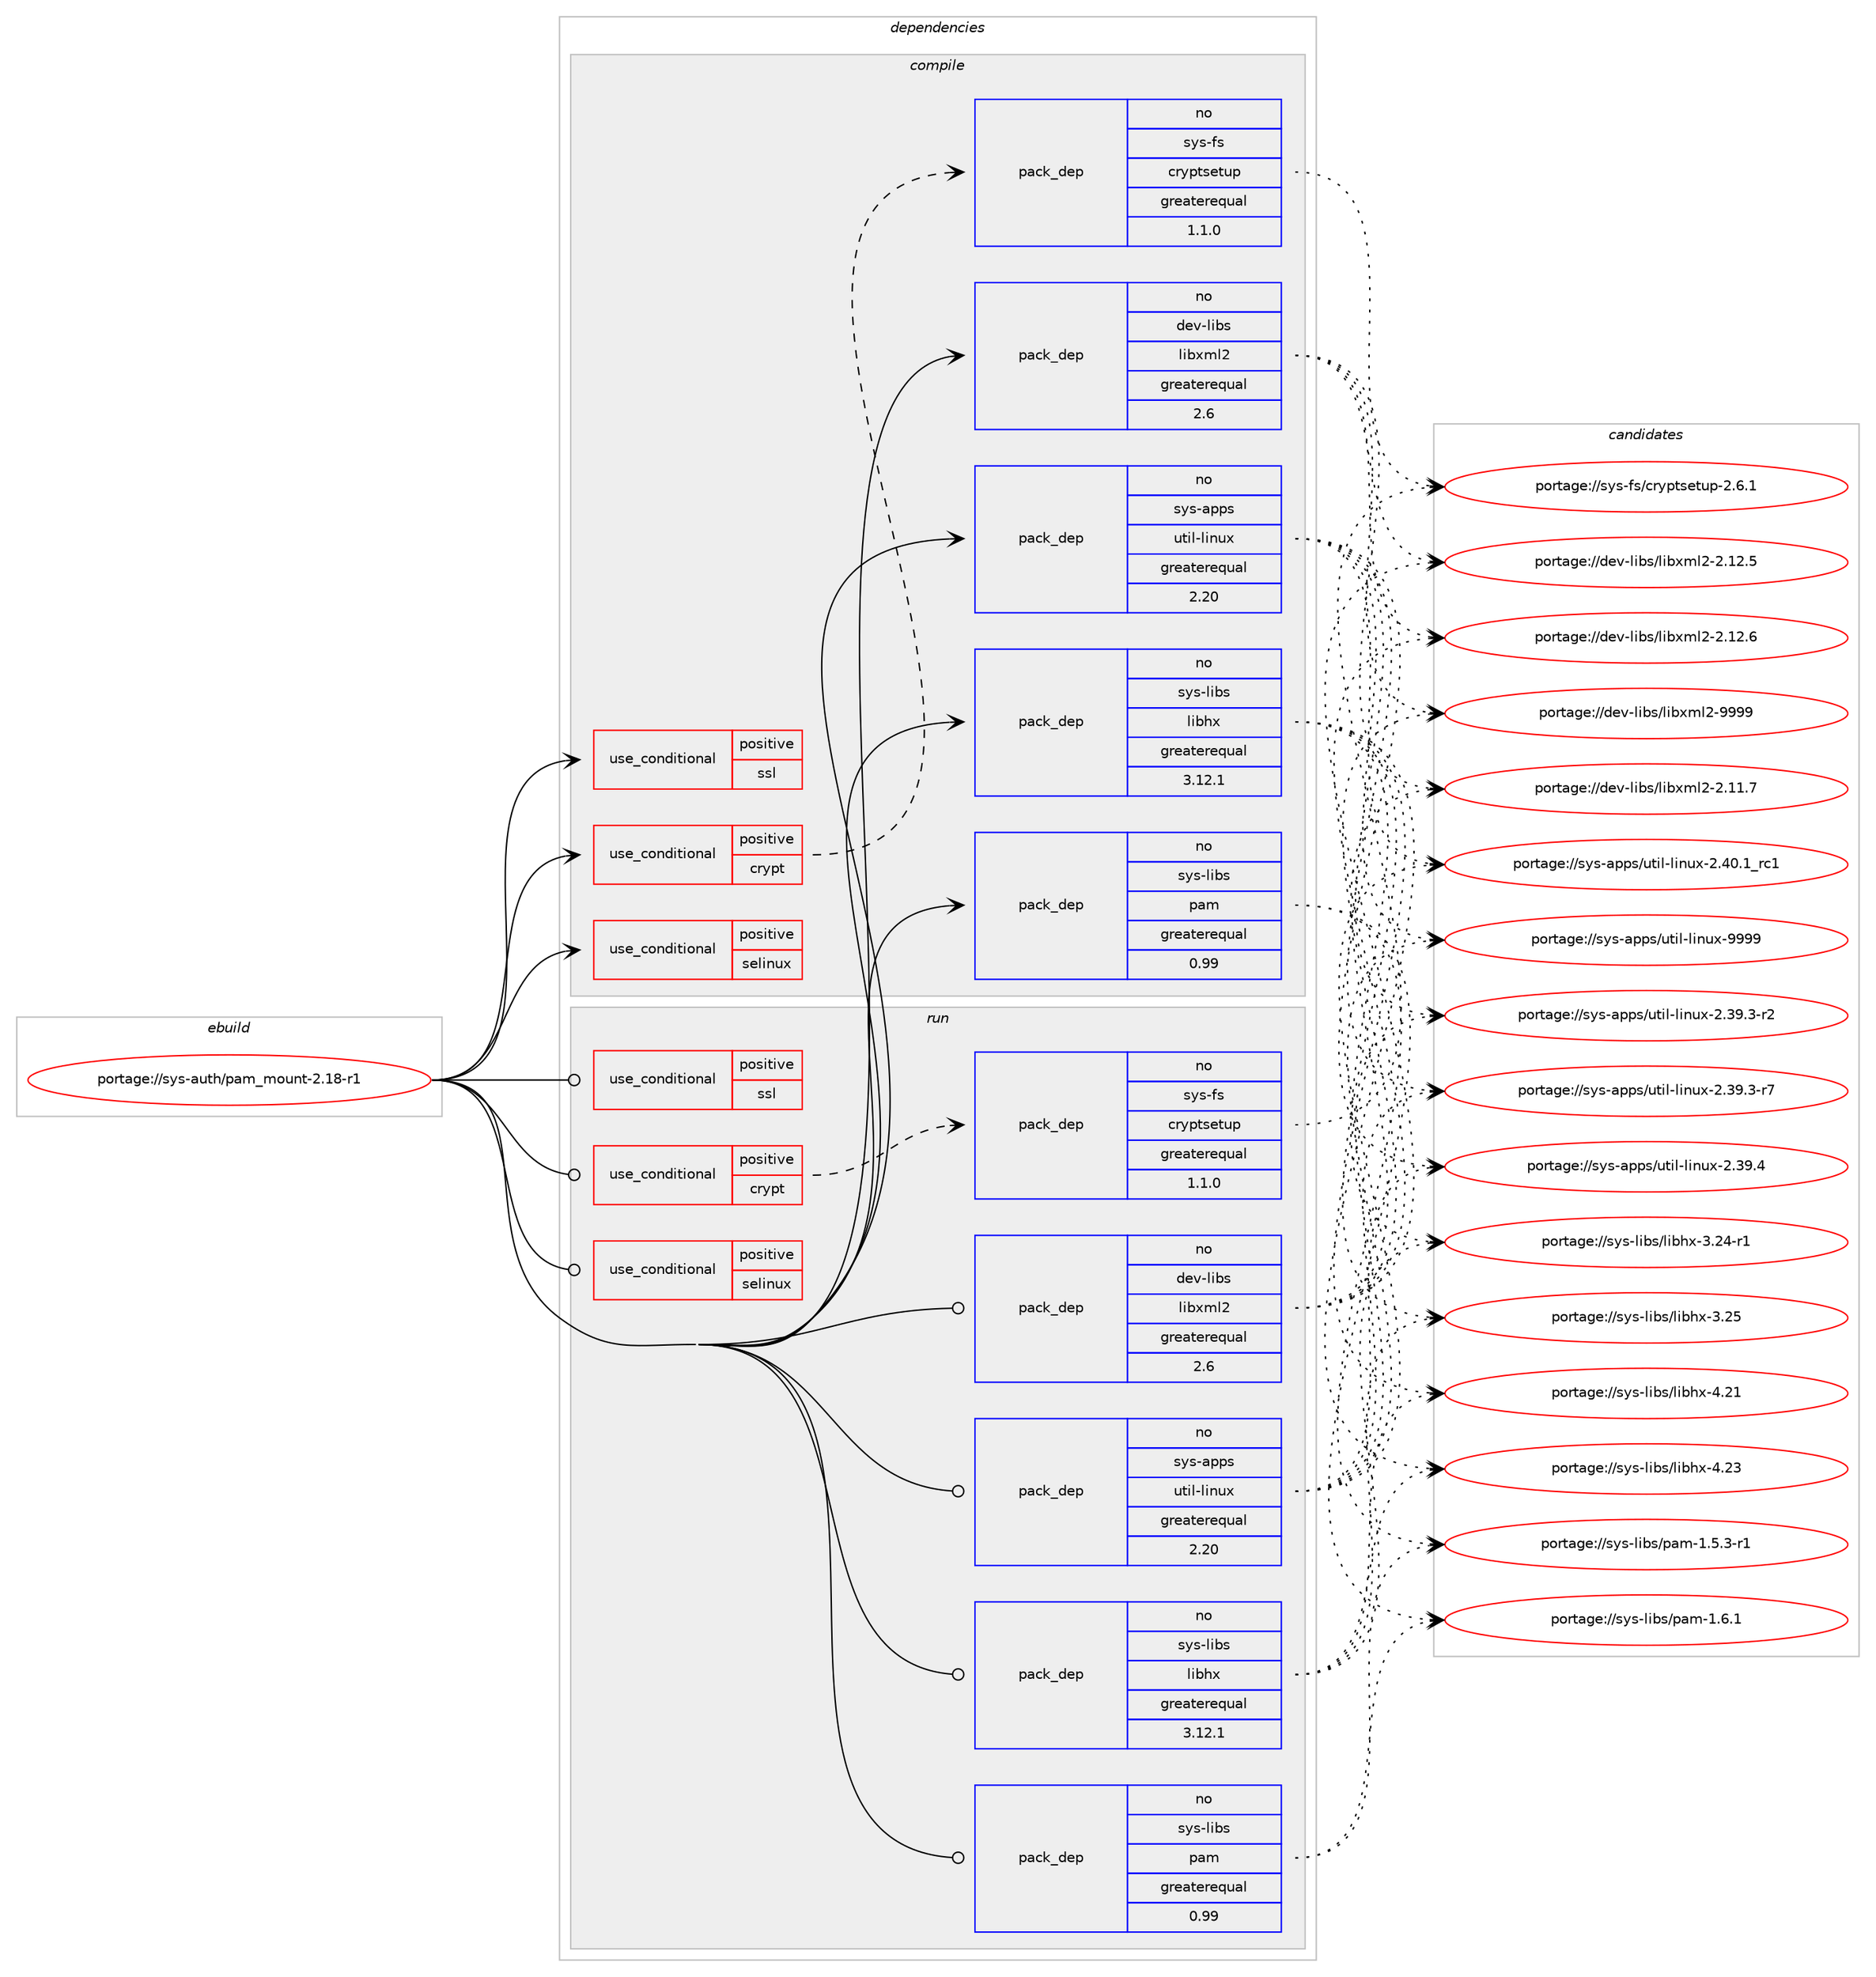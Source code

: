 digraph prolog {

# *************
# Graph options
# *************

newrank=true;
concentrate=true;
compound=true;
graph [rankdir=LR,fontname=Helvetica,fontsize=10,ranksep=1.5];#, ranksep=2.5, nodesep=0.2];
edge  [arrowhead=vee];
node  [fontname=Helvetica,fontsize=10];

# **********
# The ebuild
# **********

subgraph cluster_leftcol {
color=gray;
rank=same;
label=<<i>ebuild</i>>;
id [label="portage://sys-auth/pam_mount-2.18-r1", color=red, width=4, href="../sys-auth/pam_mount-2.18-r1.svg"];
}

# ****************
# The dependencies
# ****************

subgraph cluster_midcol {
color=gray;
label=<<i>dependencies</i>>;
subgraph cluster_compile {
fillcolor="#eeeeee";
style=filled;
label=<<i>compile</i>>;
subgraph cond1345 {
dependency1930 [label=<<TABLE BORDER="0" CELLBORDER="1" CELLSPACING="0" CELLPADDING="4"><TR><TD ROWSPAN="3" CELLPADDING="10">use_conditional</TD></TR><TR><TD>positive</TD></TR><TR><TD>crypt</TD></TR></TABLE>>, shape=none, color=red];
subgraph pack551 {
dependency1931 [label=<<TABLE BORDER="0" CELLBORDER="1" CELLSPACING="0" CELLPADDING="4" WIDTH="220"><TR><TD ROWSPAN="6" CELLPADDING="30">pack_dep</TD></TR><TR><TD WIDTH="110">no</TD></TR><TR><TD>sys-fs</TD></TR><TR><TD>cryptsetup</TD></TR><TR><TD>greaterequal</TD></TR><TR><TD>1.1.0</TD></TR></TABLE>>, shape=none, color=blue];
}
dependency1930:e -> dependency1931:w [weight=20,style="dashed",arrowhead="vee"];
}
id:e -> dependency1930:w [weight=20,style="solid",arrowhead="vee"];
subgraph cond1346 {
dependency1932 [label=<<TABLE BORDER="0" CELLBORDER="1" CELLSPACING="0" CELLPADDING="4"><TR><TD ROWSPAN="3" CELLPADDING="10">use_conditional</TD></TR><TR><TD>positive</TD></TR><TR><TD>selinux</TD></TR></TABLE>>, shape=none, color=red];
# *** BEGIN UNKNOWN DEPENDENCY TYPE (TODO) ***
# dependency1932 -> package_dependency(portage://sys-auth/pam_mount-2.18-r1,install,no,sys-libs,libselinux,none,[,,],[],[])
# *** END UNKNOWN DEPENDENCY TYPE (TODO) ***

}
id:e -> dependency1932:w [weight=20,style="solid",arrowhead="vee"];
subgraph cond1347 {
dependency1933 [label=<<TABLE BORDER="0" CELLBORDER="1" CELLSPACING="0" CELLPADDING="4"><TR><TD ROWSPAN="3" CELLPADDING="10">use_conditional</TD></TR><TR><TD>positive</TD></TR><TR><TD>ssl</TD></TR></TABLE>>, shape=none, color=red];
# *** BEGIN UNKNOWN DEPENDENCY TYPE (TODO) ***
# dependency1933 -> package_dependency(portage://sys-auth/pam_mount-2.18-r1,install,no,dev-libs,openssl,none,[,,],[slot(0),equal],[])
# *** END UNKNOWN DEPENDENCY TYPE (TODO) ***

}
id:e -> dependency1933:w [weight=20,style="solid",arrowhead="vee"];
# *** BEGIN UNKNOWN DEPENDENCY TYPE (TODO) ***
# id -> package_dependency(portage://sys-auth/pam_mount-2.18-r1,install,no,dev-libs,libpcre2,none,[,,],[],[])
# *** END UNKNOWN DEPENDENCY TYPE (TODO) ***

subgraph pack552 {
dependency1934 [label=<<TABLE BORDER="0" CELLBORDER="1" CELLSPACING="0" CELLPADDING="4" WIDTH="220"><TR><TD ROWSPAN="6" CELLPADDING="30">pack_dep</TD></TR><TR><TD WIDTH="110">no</TD></TR><TR><TD>dev-libs</TD></TR><TR><TD>libxml2</TD></TR><TR><TD>greaterequal</TD></TR><TR><TD>2.6</TD></TR></TABLE>>, shape=none, color=blue];
}
id:e -> dependency1934:w [weight=20,style="solid",arrowhead="vee"];
subgraph pack553 {
dependency1935 [label=<<TABLE BORDER="0" CELLBORDER="1" CELLSPACING="0" CELLPADDING="4" WIDTH="220"><TR><TD ROWSPAN="6" CELLPADDING="30">pack_dep</TD></TR><TR><TD WIDTH="110">no</TD></TR><TR><TD>sys-apps</TD></TR><TR><TD>util-linux</TD></TR><TR><TD>greaterequal</TD></TR><TR><TD>2.20</TD></TR></TABLE>>, shape=none, color=blue];
}
id:e -> dependency1935:w [weight=20,style="solid",arrowhead="vee"];
subgraph pack554 {
dependency1936 [label=<<TABLE BORDER="0" CELLBORDER="1" CELLSPACING="0" CELLPADDING="4" WIDTH="220"><TR><TD ROWSPAN="6" CELLPADDING="30">pack_dep</TD></TR><TR><TD WIDTH="110">no</TD></TR><TR><TD>sys-libs</TD></TR><TR><TD>libhx</TD></TR><TR><TD>greaterequal</TD></TR><TR><TD>3.12.1</TD></TR></TABLE>>, shape=none, color=blue];
}
id:e -> dependency1936:w [weight=20,style="solid",arrowhead="vee"];
subgraph pack555 {
dependency1937 [label=<<TABLE BORDER="0" CELLBORDER="1" CELLSPACING="0" CELLPADDING="4" WIDTH="220"><TR><TD ROWSPAN="6" CELLPADDING="30">pack_dep</TD></TR><TR><TD WIDTH="110">no</TD></TR><TR><TD>sys-libs</TD></TR><TR><TD>pam</TD></TR><TR><TD>greaterequal</TD></TR><TR><TD>0.99</TD></TR></TABLE>>, shape=none, color=blue];
}
id:e -> dependency1937:w [weight=20,style="solid",arrowhead="vee"];
}
subgraph cluster_compileandrun {
fillcolor="#eeeeee";
style=filled;
label=<<i>compile and run</i>>;
}
subgraph cluster_run {
fillcolor="#eeeeee";
style=filled;
label=<<i>run</i>>;
subgraph cond1348 {
dependency1938 [label=<<TABLE BORDER="0" CELLBORDER="1" CELLSPACING="0" CELLPADDING="4"><TR><TD ROWSPAN="3" CELLPADDING="10">use_conditional</TD></TR><TR><TD>positive</TD></TR><TR><TD>crypt</TD></TR></TABLE>>, shape=none, color=red];
subgraph pack556 {
dependency1939 [label=<<TABLE BORDER="0" CELLBORDER="1" CELLSPACING="0" CELLPADDING="4" WIDTH="220"><TR><TD ROWSPAN="6" CELLPADDING="30">pack_dep</TD></TR><TR><TD WIDTH="110">no</TD></TR><TR><TD>sys-fs</TD></TR><TR><TD>cryptsetup</TD></TR><TR><TD>greaterequal</TD></TR><TR><TD>1.1.0</TD></TR></TABLE>>, shape=none, color=blue];
}
dependency1938:e -> dependency1939:w [weight=20,style="dashed",arrowhead="vee"];
}
id:e -> dependency1938:w [weight=20,style="solid",arrowhead="odot"];
subgraph cond1349 {
dependency1940 [label=<<TABLE BORDER="0" CELLBORDER="1" CELLSPACING="0" CELLPADDING="4"><TR><TD ROWSPAN="3" CELLPADDING="10">use_conditional</TD></TR><TR><TD>positive</TD></TR><TR><TD>selinux</TD></TR></TABLE>>, shape=none, color=red];
# *** BEGIN UNKNOWN DEPENDENCY TYPE (TODO) ***
# dependency1940 -> package_dependency(portage://sys-auth/pam_mount-2.18-r1,run,no,sys-libs,libselinux,none,[,,],[],[])
# *** END UNKNOWN DEPENDENCY TYPE (TODO) ***

}
id:e -> dependency1940:w [weight=20,style="solid",arrowhead="odot"];
subgraph cond1350 {
dependency1941 [label=<<TABLE BORDER="0" CELLBORDER="1" CELLSPACING="0" CELLPADDING="4"><TR><TD ROWSPAN="3" CELLPADDING="10">use_conditional</TD></TR><TR><TD>positive</TD></TR><TR><TD>ssl</TD></TR></TABLE>>, shape=none, color=red];
# *** BEGIN UNKNOWN DEPENDENCY TYPE (TODO) ***
# dependency1941 -> package_dependency(portage://sys-auth/pam_mount-2.18-r1,run,no,dev-libs,openssl,none,[,,],[slot(0),equal],[])
# *** END UNKNOWN DEPENDENCY TYPE (TODO) ***

}
id:e -> dependency1941:w [weight=20,style="solid",arrowhead="odot"];
# *** BEGIN UNKNOWN DEPENDENCY TYPE (TODO) ***
# id -> package_dependency(portage://sys-auth/pam_mount-2.18-r1,run,no,dev-libs,libpcre2,none,[,,],[],[])
# *** END UNKNOWN DEPENDENCY TYPE (TODO) ***

subgraph pack557 {
dependency1942 [label=<<TABLE BORDER="0" CELLBORDER="1" CELLSPACING="0" CELLPADDING="4" WIDTH="220"><TR><TD ROWSPAN="6" CELLPADDING="30">pack_dep</TD></TR><TR><TD WIDTH="110">no</TD></TR><TR><TD>dev-libs</TD></TR><TR><TD>libxml2</TD></TR><TR><TD>greaterequal</TD></TR><TR><TD>2.6</TD></TR></TABLE>>, shape=none, color=blue];
}
id:e -> dependency1942:w [weight=20,style="solid",arrowhead="odot"];
subgraph pack558 {
dependency1943 [label=<<TABLE BORDER="0" CELLBORDER="1" CELLSPACING="0" CELLPADDING="4" WIDTH="220"><TR><TD ROWSPAN="6" CELLPADDING="30">pack_dep</TD></TR><TR><TD WIDTH="110">no</TD></TR><TR><TD>sys-apps</TD></TR><TR><TD>util-linux</TD></TR><TR><TD>greaterequal</TD></TR><TR><TD>2.20</TD></TR></TABLE>>, shape=none, color=blue];
}
id:e -> dependency1943:w [weight=20,style="solid",arrowhead="odot"];
subgraph pack559 {
dependency1944 [label=<<TABLE BORDER="0" CELLBORDER="1" CELLSPACING="0" CELLPADDING="4" WIDTH="220"><TR><TD ROWSPAN="6" CELLPADDING="30">pack_dep</TD></TR><TR><TD WIDTH="110">no</TD></TR><TR><TD>sys-libs</TD></TR><TR><TD>libhx</TD></TR><TR><TD>greaterequal</TD></TR><TR><TD>3.12.1</TD></TR></TABLE>>, shape=none, color=blue];
}
id:e -> dependency1944:w [weight=20,style="solid",arrowhead="odot"];
subgraph pack560 {
dependency1945 [label=<<TABLE BORDER="0" CELLBORDER="1" CELLSPACING="0" CELLPADDING="4" WIDTH="220"><TR><TD ROWSPAN="6" CELLPADDING="30">pack_dep</TD></TR><TR><TD WIDTH="110">no</TD></TR><TR><TD>sys-libs</TD></TR><TR><TD>pam</TD></TR><TR><TD>greaterequal</TD></TR><TR><TD>0.99</TD></TR></TABLE>>, shape=none, color=blue];
}
id:e -> dependency1945:w [weight=20,style="solid",arrowhead="odot"];
}
}

# **************
# The candidates
# **************

subgraph cluster_choices {
rank=same;
color=gray;
label=<<i>candidates</i>>;

subgraph choice551 {
color=black;
nodesep=1;
choice115121115451021154799114121112116115101116117112455046544649 [label="portage://sys-fs/cryptsetup-2.6.1", color=red, width=4,href="../sys-fs/cryptsetup-2.6.1.svg"];
dependency1931:e -> choice115121115451021154799114121112116115101116117112455046544649:w [style=dotted,weight="100"];
}
subgraph choice552 {
color=black;
nodesep=1;
choice100101118451081059811547108105981201091085045504649494655 [label="portage://dev-libs/libxml2-2.11.7", color=red, width=4,href="../dev-libs/libxml2-2.11.7.svg"];
choice100101118451081059811547108105981201091085045504649504653 [label="portage://dev-libs/libxml2-2.12.5", color=red, width=4,href="../dev-libs/libxml2-2.12.5.svg"];
choice100101118451081059811547108105981201091085045504649504654 [label="portage://dev-libs/libxml2-2.12.6", color=red, width=4,href="../dev-libs/libxml2-2.12.6.svg"];
choice10010111845108105981154710810598120109108504557575757 [label="portage://dev-libs/libxml2-9999", color=red, width=4,href="../dev-libs/libxml2-9999.svg"];
dependency1934:e -> choice100101118451081059811547108105981201091085045504649494655:w [style=dotted,weight="100"];
dependency1934:e -> choice100101118451081059811547108105981201091085045504649504653:w [style=dotted,weight="100"];
dependency1934:e -> choice100101118451081059811547108105981201091085045504649504654:w [style=dotted,weight="100"];
dependency1934:e -> choice10010111845108105981154710810598120109108504557575757:w [style=dotted,weight="100"];
}
subgraph choice553 {
color=black;
nodesep=1;
choice11512111545971121121154711711610510845108105110117120455046515746514511450 [label="portage://sys-apps/util-linux-2.39.3-r2", color=red, width=4,href="../sys-apps/util-linux-2.39.3-r2.svg"];
choice11512111545971121121154711711610510845108105110117120455046515746514511455 [label="portage://sys-apps/util-linux-2.39.3-r7", color=red, width=4,href="../sys-apps/util-linux-2.39.3-r7.svg"];
choice1151211154597112112115471171161051084510810511011712045504651574652 [label="portage://sys-apps/util-linux-2.39.4", color=red, width=4,href="../sys-apps/util-linux-2.39.4.svg"];
choice1151211154597112112115471171161051084510810511011712045504652484649951149949 [label="portage://sys-apps/util-linux-2.40.1_rc1", color=red, width=4,href="../sys-apps/util-linux-2.40.1_rc1.svg"];
choice115121115459711211211547117116105108451081051101171204557575757 [label="portage://sys-apps/util-linux-9999", color=red, width=4,href="../sys-apps/util-linux-9999.svg"];
dependency1935:e -> choice11512111545971121121154711711610510845108105110117120455046515746514511450:w [style=dotted,weight="100"];
dependency1935:e -> choice11512111545971121121154711711610510845108105110117120455046515746514511455:w [style=dotted,weight="100"];
dependency1935:e -> choice1151211154597112112115471171161051084510810511011712045504651574652:w [style=dotted,weight="100"];
dependency1935:e -> choice1151211154597112112115471171161051084510810511011712045504652484649951149949:w [style=dotted,weight="100"];
dependency1935:e -> choice115121115459711211211547117116105108451081051101171204557575757:w [style=dotted,weight="100"];
}
subgraph choice554 {
color=black;
nodesep=1;
choice1151211154510810598115471081059810412045514650524511449 [label="portage://sys-libs/libhx-3.24-r1", color=red, width=4,href="../sys-libs/libhx-3.24-r1.svg"];
choice115121115451081059811547108105981041204551465053 [label="portage://sys-libs/libhx-3.25", color=red, width=4,href="../sys-libs/libhx-3.25.svg"];
choice115121115451081059811547108105981041204552465049 [label="portage://sys-libs/libhx-4.21", color=red, width=4,href="../sys-libs/libhx-4.21.svg"];
choice115121115451081059811547108105981041204552465051 [label="portage://sys-libs/libhx-4.23", color=red, width=4,href="../sys-libs/libhx-4.23.svg"];
dependency1936:e -> choice1151211154510810598115471081059810412045514650524511449:w [style=dotted,weight="100"];
dependency1936:e -> choice115121115451081059811547108105981041204551465053:w [style=dotted,weight="100"];
dependency1936:e -> choice115121115451081059811547108105981041204552465049:w [style=dotted,weight="100"];
dependency1936:e -> choice115121115451081059811547108105981041204552465051:w [style=dotted,weight="100"];
}
subgraph choice555 {
color=black;
nodesep=1;
choice115121115451081059811547112971094549465346514511449 [label="portage://sys-libs/pam-1.5.3-r1", color=red, width=4,href="../sys-libs/pam-1.5.3-r1.svg"];
choice11512111545108105981154711297109454946544649 [label="portage://sys-libs/pam-1.6.1", color=red, width=4,href="../sys-libs/pam-1.6.1.svg"];
dependency1937:e -> choice115121115451081059811547112971094549465346514511449:w [style=dotted,weight="100"];
dependency1937:e -> choice11512111545108105981154711297109454946544649:w [style=dotted,weight="100"];
}
subgraph choice556 {
color=black;
nodesep=1;
choice115121115451021154799114121112116115101116117112455046544649 [label="portage://sys-fs/cryptsetup-2.6.1", color=red, width=4,href="../sys-fs/cryptsetup-2.6.1.svg"];
dependency1939:e -> choice115121115451021154799114121112116115101116117112455046544649:w [style=dotted,weight="100"];
}
subgraph choice557 {
color=black;
nodesep=1;
choice100101118451081059811547108105981201091085045504649494655 [label="portage://dev-libs/libxml2-2.11.7", color=red, width=4,href="../dev-libs/libxml2-2.11.7.svg"];
choice100101118451081059811547108105981201091085045504649504653 [label="portage://dev-libs/libxml2-2.12.5", color=red, width=4,href="../dev-libs/libxml2-2.12.5.svg"];
choice100101118451081059811547108105981201091085045504649504654 [label="portage://dev-libs/libxml2-2.12.6", color=red, width=4,href="../dev-libs/libxml2-2.12.6.svg"];
choice10010111845108105981154710810598120109108504557575757 [label="portage://dev-libs/libxml2-9999", color=red, width=4,href="../dev-libs/libxml2-9999.svg"];
dependency1942:e -> choice100101118451081059811547108105981201091085045504649494655:w [style=dotted,weight="100"];
dependency1942:e -> choice100101118451081059811547108105981201091085045504649504653:w [style=dotted,weight="100"];
dependency1942:e -> choice100101118451081059811547108105981201091085045504649504654:w [style=dotted,weight="100"];
dependency1942:e -> choice10010111845108105981154710810598120109108504557575757:w [style=dotted,weight="100"];
}
subgraph choice558 {
color=black;
nodesep=1;
choice11512111545971121121154711711610510845108105110117120455046515746514511450 [label="portage://sys-apps/util-linux-2.39.3-r2", color=red, width=4,href="../sys-apps/util-linux-2.39.3-r2.svg"];
choice11512111545971121121154711711610510845108105110117120455046515746514511455 [label="portage://sys-apps/util-linux-2.39.3-r7", color=red, width=4,href="../sys-apps/util-linux-2.39.3-r7.svg"];
choice1151211154597112112115471171161051084510810511011712045504651574652 [label="portage://sys-apps/util-linux-2.39.4", color=red, width=4,href="../sys-apps/util-linux-2.39.4.svg"];
choice1151211154597112112115471171161051084510810511011712045504652484649951149949 [label="portage://sys-apps/util-linux-2.40.1_rc1", color=red, width=4,href="../sys-apps/util-linux-2.40.1_rc1.svg"];
choice115121115459711211211547117116105108451081051101171204557575757 [label="portage://sys-apps/util-linux-9999", color=red, width=4,href="../sys-apps/util-linux-9999.svg"];
dependency1943:e -> choice11512111545971121121154711711610510845108105110117120455046515746514511450:w [style=dotted,weight="100"];
dependency1943:e -> choice11512111545971121121154711711610510845108105110117120455046515746514511455:w [style=dotted,weight="100"];
dependency1943:e -> choice1151211154597112112115471171161051084510810511011712045504651574652:w [style=dotted,weight="100"];
dependency1943:e -> choice1151211154597112112115471171161051084510810511011712045504652484649951149949:w [style=dotted,weight="100"];
dependency1943:e -> choice115121115459711211211547117116105108451081051101171204557575757:w [style=dotted,weight="100"];
}
subgraph choice559 {
color=black;
nodesep=1;
choice1151211154510810598115471081059810412045514650524511449 [label="portage://sys-libs/libhx-3.24-r1", color=red, width=4,href="../sys-libs/libhx-3.24-r1.svg"];
choice115121115451081059811547108105981041204551465053 [label="portage://sys-libs/libhx-3.25", color=red, width=4,href="../sys-libs/libhx-3.25.svg"];
choice115121115451081059811547108105981041204552465049 [label="portage://sys-libs/libhx-4.21", color=red, width=4,href="../sys-libs/libhx-4.21.svg"];
choice115121115451081059811547108105981041204552465051 [label="portage://sys-libs/libhx-4.23", color=red, width=4,href="../sys-libs/libhx-4.23.svg"];
dependency1944:e -> choice1151211154510810598115471081059810412045514650524511449:w [style=dotted,weight="100"];
dependency1944:e -> choice115121115451081059811547108105981041204551465053:w [style=dotted,weight="100"];
dependency1944:e -> choice115121115451081059811547108105981041204552465049:w [style=dotted,weight="100"];
dependency1944:e -> choice115121115451081059811547108105981041204552465051:w [style=dotted,weight="100"];
}
subgraph choice560 {
color=black;
nodesep=1;
choice115121115451081059811547112971094549465346514511449 [label="portage://sys-libs/pam-1.5.3-r1", color=red, width=4,href="../sys-libs/pam-1.5.3-r1.svg"];
choice11512111545108105981154711297109454946544649 [label="portage://sys-libs/pam-1.6.1", color=red, width=4,href="../sys-libs/pam-1.6.1.svg"];
dependency1945:e -> choice115121115451081059811547112971094549465346514511449:w [style=dotted,weight="100"];
dependency1945:e -> choice11512111545108105981154711297109454946544649:w [style=dotted,weight="100"];
}
}

}
